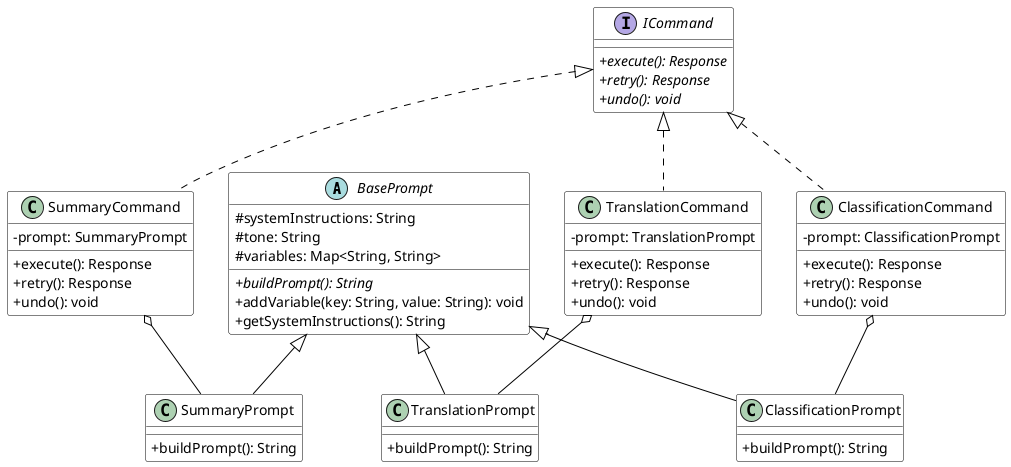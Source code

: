 @startuml

' Style settings
skinparam classAttributeIconSize 0
skinparam class {
    BackgroundColor White
    ArrowColor Black
    BorderColor Black
}

' Abstract classes and interfaces
abstract class BasePrompt {
    # systemInstructions: String
    # tone: String
    # variables: Map<String, String>
    + {abstract} buildPrompt(): String
    + addVariable(key: String, value: String): void
    + getSystemInstructions(): String
}

interface ICommand {
    + {abstract} execute(): Response
    + {abstract} retry(): Response
    + {abstract} undo(): void
}

' Concrete prompt classes
class SummaryPrompt {
    + buildPrompt(): String
}

class TranslationPrompt {
    + buildPrompt(): String
}

class ClassificationPrompt {
    + buildPrompt(): String
}

' Concrete command classes
class SummaryCommand {
    - prompt: SummaryPrompt
    + execute(): Response
    + retry(): Response
    + undo(): void
}

class TranslationCommand {
    - prompt: TranslationPrompt
    + execute(): Response
    + retry(): Response
    + undo(): void
}

class ClassificationCommand {
    - prompt: ClassificationPrompt
    + execute(): Response
    + retry(): Response
    + undo(): void
}

' Relationships
BasePrompt <|-- SummaryPrompt
BasePrompt <|-- TranslationPrompt
BasePrompt <|-- ClassificationPrompt

ICommand <|.. SummaryCommand
ICommand <|.. TranslationCommand
ICommand <|.. ClassificationCommand

SummaryCommand o-- SummaryPrompt
TranslationCommand o-- TranslationPrompt
ClassificationCommand o-- ClassificationPrompt

@enduml 